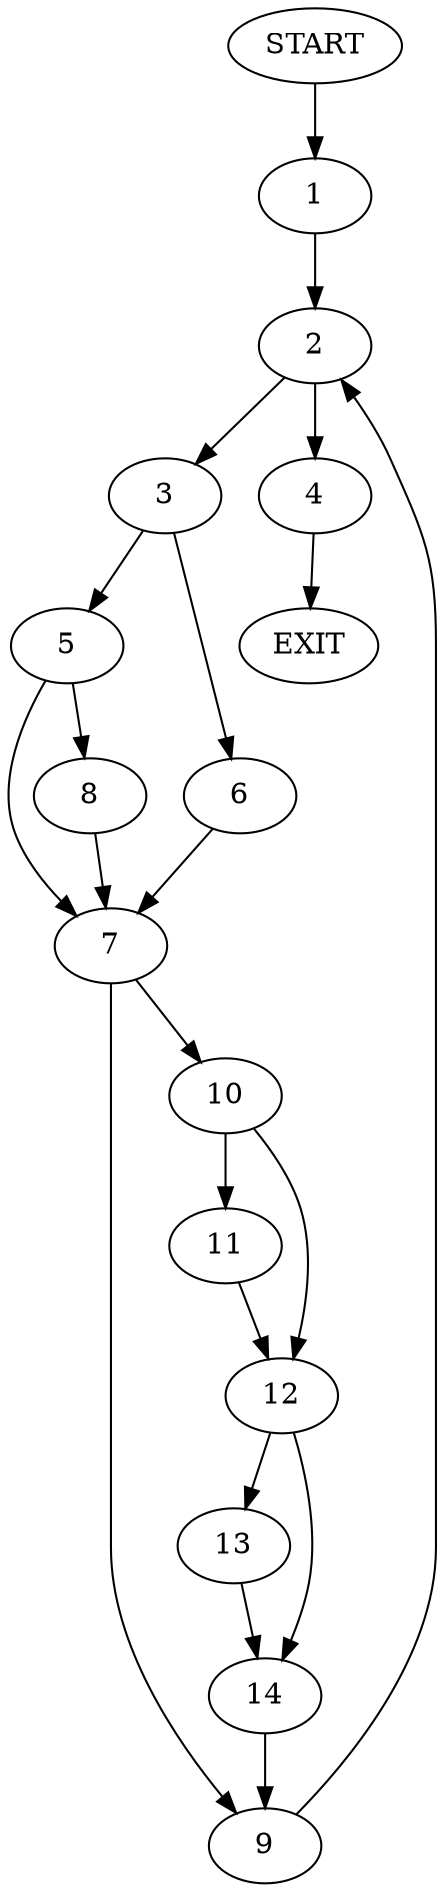 digraph {
0 [label="START"]
15 [label="EXIT"]
0 -> 1
1 -> 2
2 -> 3
2 -> 4
3 -> 5
3 -> 6
4 -> 15
6 -> 7
5 -> 8
5 -> 7
8 -> 7
7 -> 9
7 -> 10
10 -> 11
10 -> 12
9 -> 2
12 -> 13
12 -> 14
11 -> 12
13 -> 14
14 -> 9
}
